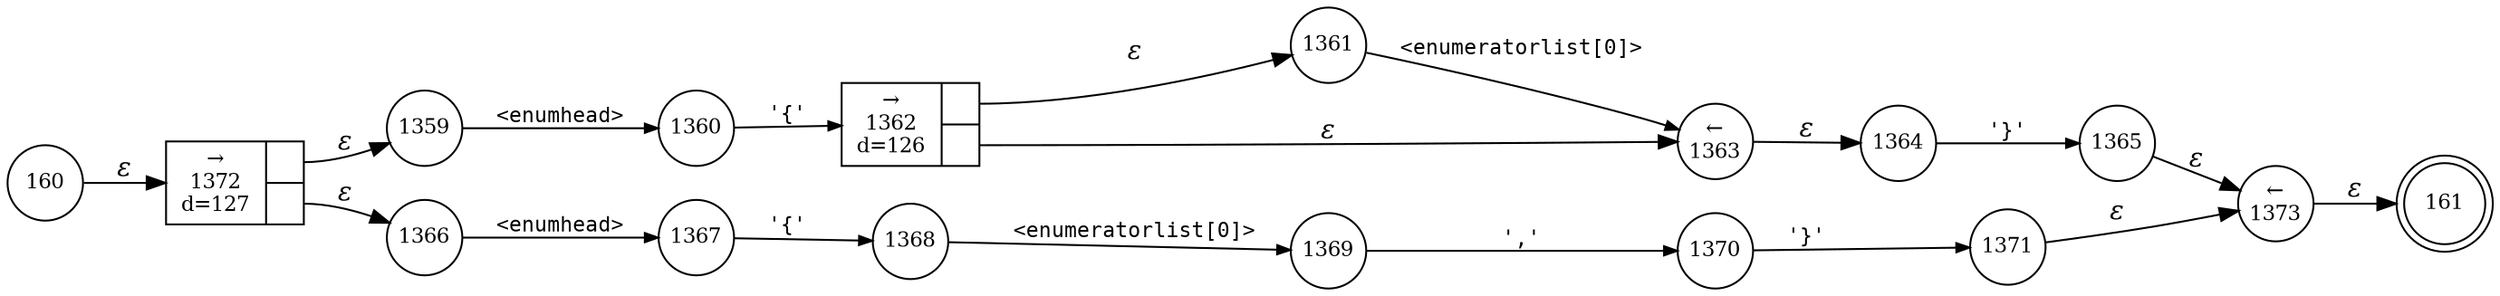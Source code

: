 digraph ATN {
rankdir=LR;
s161[fontsize=11, label="161", shape=doublecircle, fixedsize=true, width=.6];
s160[fontsize=11,label="160", shape=circle, fixedsize=true, width=.55, peripheries=1];
s1359[fontsize=11,label="1359", shape=circle, fixedsize=true, width=.55, peripheries=1];
s1360[fontsize=11,label="1360", shape=circle, fixedsize=true, width=.55, peripheries=1];
s1361[fontsize=11,label="1361", shape=circle, fixedsize=true, width=.55, peripheries=1];
s1362[fontsize=11,label="{&rarr;\n1362\nd=126|{<p0>|<p1>}}", shape=record, fixedsize=false, peripheries=1];
s1363[fontsize=11,label="&larr;\n1363", shape=circle, fixedsize=true, width=.55, peripheries=1];
s1364[fontsize=11,label="1364", shape=circle, fixedsize=true, width=.55, peripheries=1];
s1365[fontsize=11,label="1365", shape=circle, fixedsize=true, width=.55, peripheries=1];
s1366[fontsize=11,label="1366", shape=circle, fixedsize=true, width=.55, peripheries=1];
s1367[fontsize=11,label="1367", shape=circle, fixedsize=true, width=.55, peripheries=1];
s1368[fontsize=11,label="1368", shape=circle, fixedsize=true, width=.55, peripheries=1];
s1369[fontsize=11,label="1369", shape=circle, fixedsize=true, width=.55, peripheries=1];
s1370[fontsize=11,label="1370", shape=circle, fixedsize=true, width=.55, peripheries=1];
s1371[fontsize=11,label="1371", shape=circle, fixedsize=true, width=.55, peripheries=1];
s1372[fontsize=11,label="{&rarr;\n1372\nd=127|{<p0>|<p1>}}", shape=record, fixedsize=false, peripheries=1];
s1373[fontsize=11,label="&larr;\n1373", shape=circle, fixedsize=true, width=.55, peripheries=1];
s160 -> s1372 [fontname="Times-Italic", label="&epsilon;"];
s1372:p0 -> s1359 [fontname="Times-Italic", label="&epsilon;"];
s1372:p1 -> s1366 [fontname="Times-Italic", label="&epsilon;"];
s1359 -> s1360 [fontsize=11, fontname="Courier", arrowsize=.7, label = "<enumhead>", arrowhead = normal];
s1366 -> s1367 [fontsize=11, fontname="Courier", arrowsize=.7, label = "<enumhead>", arrowhead = normal];
s1360 -> s1362 [fontsize=11, fontname="Courier", arrowsize=.7, label = "'{'", arrowhead = normal];
s1367 -> s1368 [fontsize=11, fontname="Courier", arrowsize=.7, label = "'{'", arrowhead = normal];
s1362:p0 -> s1361 [fontname="Times-Italic", label="&epsilon;"];
s1362:p1 -> s1363 [fontname="Times-Italic", label="&epsilon;"];
s1368 -> s1369 [fontsize=11, fontname="Courier", arrowsize=.7, label = "<enumeratorlist[0]>", arrowhead = normal];
s1361 -> s1363 [fontsize=11, fontname="Courier", arrowsize=.7, label = "<enumeratorlist[0]>", arrowhead = normal];
s1363 -> s1364 [fontname="Times-Italic", label="&epsilon;"];
s1369 -> s1370 [fontsize=11, fontname="Courier", arrowsize=.7, label = "','", arrowhead = normal];
s1364 -> s1365 [fontsize=11, fontname="Courier", arrowsize=.7, label = "'}'", arrowhead = normal];
s1370 -> s1371 [fontsize=11, fontname="Courier", arrowsize=.7, label = "'}'", arrowhead = normal];
s1365 -> s1373 [fontname="Times-Italic", label="&epsilon;"];
s1371 -> s1373 [fontname="Times-Italic", label="&epsilon;"];
s1373 -> s161 [fontname="Times-Italic", label="&epsilon;"];
}